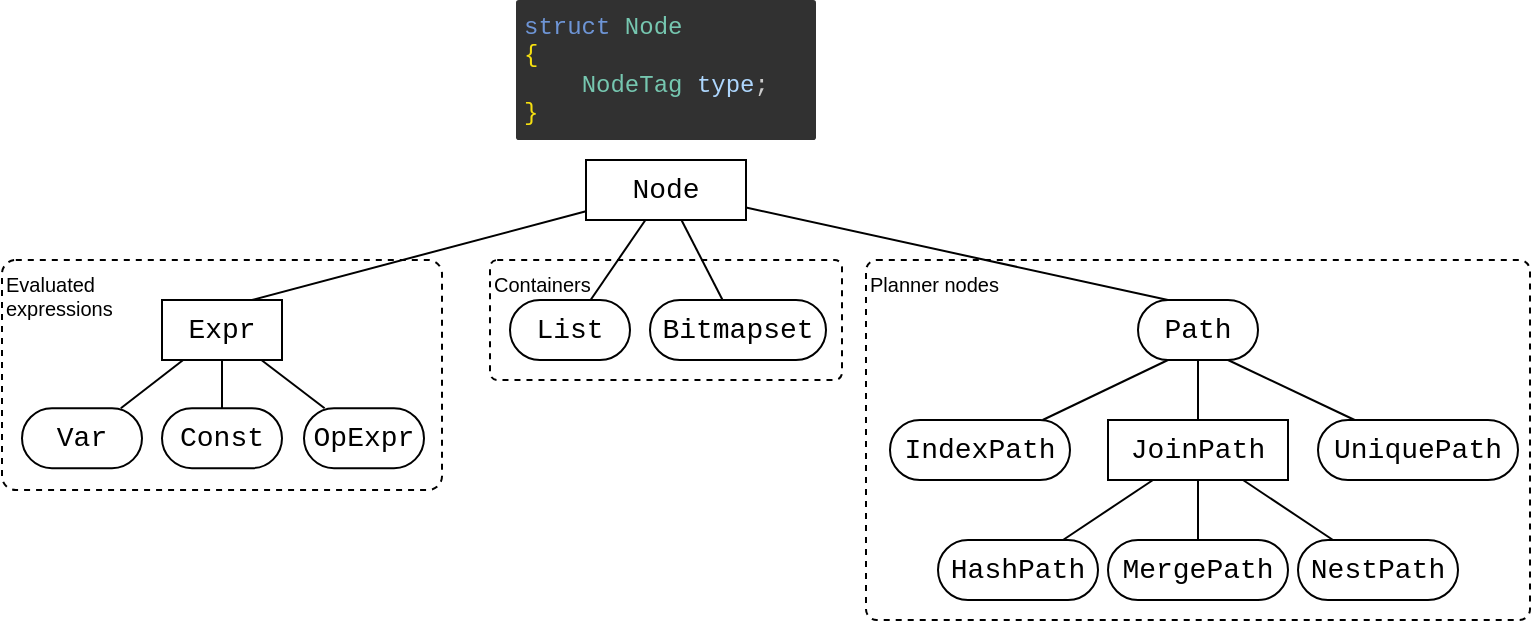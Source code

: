 <mxfile version="21.2.1" type="device">
  <diagram name="Страница — 1" id="5k1299rLq7RPXeqYmdn-">
    <mxGraphModel dx="580" dy="974" grid="1" gridSize="10" guides="1" tooltips="1" connect="1" arrows="1" fold="1" page="1" pageScale="1" pageWidth="827" pageHeight="1169" math="0" shadow="0">
      <root>
        <mxCell id="0" />
        <mxCell id="1" parent="0" />
        <mxCell id="W_Nbc-S-ifUgedUa4fpR-48" value="Evaluated&lt;br style=&quot;font-size: 10px;&quot;&gt;expressions" style="rounded=1;whiteSpace=wrap;html=1;dashed=1;fillColor=none;align=left;verticalAlign=top;fontSize=10;arcSize=6;" parent="1" vertex="1">
          <mxGeometry x="48" y="470" width="220" height="115" as="geometry" />
        </mxCell>
        <mxCell id="W_Nbc-S-ifUgedUa4fpR-33" style="rounded=0;orthogonalLoop=1;jettySize=auto;html=1;endArrow=none;endFill=0;entryX=0.25;entryY=0;entryDx=0;entryDy=0;" parent="1" source="W_Nbc-S-ifUgedUa4fpR-7" target="W_Nbc-S-ifUgedUa4fpR-25" edge="1">
          <mxGeometry relative="1" as="geometry" />
        </mxCell>
        <mxCell id="W_Nbc-S-ifUgedUa4fpR-7" value="Node" style="text;html=1;align=center;verticalAlign=middle;whiteSpace=wrap;rounded=0;fontFamily=Courier New;fontSize=14;strokeColor=default;arcSize=0;" parent="1" vertex="1">
          <mxGeometry x="340" y="420" width="80" height="30" as="geometry" />
        </mxCell>
        <mxCell id="W_Nbc-S-ifUgedUa4fpR-8" value="List" style="text;html=1;align=center;verticalAlign=middle;whiteSpace=wrap;rounded=1;fontFamily=Courier New;fontSize=14;strokeColor=default;arcSize=50;" parent="1" vertex="1">
          <mxGeometry x="302" y="490" width="60" height="30" as="geometry" />
        </mxCell>
        <mxCell id="W_Nbc-S-ifUgedUa4fpR-9" value="Bitmapset" style="text;html=1;align=center;verticalAlign=middle;whiteSpace=wrap;rounded=1;fontFamily=Courier New;fontSize=14;strokeColor=default;arcSize=50;" parent="1" vertex="1">
          <mxGeometry x="372" y="490" width="88" height="30" as="geometry" />
        </mxCell>
        <mxCell id="W_Nbc-S-ifUgedUa4fpR-30" style="rounded=0;orthogonalLoop=1;jettySize=auto;html=1;endArrow=none;endFill=0;" parent="1" source="W_Nbc-S-ifUgedUa4fpR-11" target="W_Nbc-S-ifUgedUa4fpR-12" edge="1">
          <mxGeometry relative="1" as="geometry" />
        </mxCell>
        <mxCell id="W_Nbc-S-ifUgedUa4fpR-31" style="rounded=0;orthogonalLoop=1;jettySize=auto;html=1;endArrow=none;endFill=0;" parent="1" source="W_Nbc-S-ifUgedUa4fpR-11" target="W_Nbc-S-ifUgedUa4fpR-13" edge="1">
          <mxGeometry relative="1" as="geometry" />
        </mxCell>
        <mxCell id="W_Nbc-S-ifUgedUa4fpR-32" style="rounded=0;orthogonalLoop=1;jettySize=auto;html=1;endArrow=none;endFill=0;" parent="1" source="W_Nbc-S-ifUgedUa4fpR-11" target="W_Nbc-S-ifUgedUa4fpR-14" edge="1">
          <mxGeometry relative="1" as="geometry" />
        </mxCell>
        <mxCell id="W_Nbc-S-ifUgedUa4fpR-11" value="Expr" style="text;html=1;align=center;verticalAlign=middle;whiteSpace=wrap;rounded=0;fontFamily=Courier New;fontSize=14;strokeColor=default;arcSize=50;" parent="1" vertex="1">
          <mxGeometry x="128" y="490" width="60" height="30" as="geometry" />
        </mxCell>
        <mxCell id="W_Nbc-S-ifUgedUa4fpR-12" value="Var" style="text;html=1;align=center;verticalAlign=middle;whiteSpace=wrap;rounded=1;fontFamily=Courier New;fontSize=14;strokeColor=default;arcSize=50;" parent="1" vertex="1">
          <mxGeometry x="58" y="544.09" width="60" height="30" as="geometry" />
        </mxCell>
        <mxCell id="W_Nbc-S-ifUgedUa4fpR-13" value="Const" style="text;html=1;align=center;verticalAlign=middle;whiteSpace=wrap;rounded=1;fontFamily=Courier New;fontSize=14;strokeColor=default;arcSize=50;" parent="1" vertex="1">
          <mxGeometry x="128" y="544.09" width="60" height="30" as="geometry" />
        </mxCell>
        <mxCell id="W_Nbc-S-ifUgedUa4fpR-14" value="OpExpr" style="text;html=1;align=center;verticalAlign=middle;whiteSpace=wrap;rounded=1;fontFamily=Courier New;fontSize=14;strokeColor=default;arcSize=50;" parent="1" vertex="1">
          <mxGeometry x="199" y="544.09" width="60" height="30" as="geometry" />
        </mxCell>
        <mxCell id="W_Nbc-S-ifUgedUa4fpR-18" value="" style="endArrow=none;html=1;rounded=0;" parent="1" source="W_Nbc-S-ifUgedUa4fpR-8" target="W_Nbc-S-ifUgedUa4fpR-7" edge="1">
          <mxGeometry width="50" height="50" relative="1" as="geometry">
            <mxPoint x="310" y="460" as="sourcePoint" />
            <mxPoint x="360" y="410" as="targetPoint" />
          </mxGeometry>
        </mxCell>
        <mxCell id="W_Nbc-S-ifUgedUa4fpR-19" value="" style="endArrow=none;html=1;rounded=0;" parent="1" source="W_Nbc-S-ifUgedUa4fpR-9" target="W_Nbc-S-ifUgedUa4fpR-7" edge="1">
          <mxGeometry width="50" height="50" relative="1" as="geometry">
            <mxPoint x="220" y="486" as="sourcePoint" />
            <mxPoint x="360" y="444" as="targetPoint" />
          </mxGeometry>
        </mxCell>
        <mxCell id="W_Nbc-S-ifUgedUa4fpR-20" value="" style="endArrow=none;html=1;rounded=0;exitX=0.75;exitY=0;exitDx=0;exitDy=0;" parent="1" source="W_Nbc-S-ifUgedUa4fpR-11" target="W_Nbc-S-ifUgedUa4fpR-7" edge="1">
          <mxGeometry width="50" height="50" relative="1" as="geometry">
            <mxPoint x="280" y="484.09" as="sourcePoint" />
            <mxPoint x="330" y="449.999" as="targetPoint" />
          </mxGeometry>
        </mxCell>
        <mxCell id="W_Nbc-S-ifUgedUa4fpR-37" style="rounded=0;orthogonalLoop=1;jettySize=auto;html=1;endArrow=none;endFill=0;" parent="1" source="W_Nbc-S-ifUgedUa4fpR-25" target="W_Nbc-S-ifUgedUa4fpR-36" edge="1">
          <mxGeometry relative="1" as="geometry" />
        </mxCell>
        <mxCell id="W_Nbc-S-ifUgedUa4fpR-38" style="rounded=0;orthogonalLoop=1;jettySize=auto;html=1;endArrow=none;endFill=0;exitX=0.25;exitY=1;exitDx=0;exitDy=0;" parent="1" source="W_Nbc-S-ifUgedUa4fpR-25" target="W_Nbc-S-ifUgedUa4fpR-34" edge="1">
          <mxGeometry relative="1" as="geometry" />
        </mxCell>
        <mxCell id="W_Nbc-S-ifUgedUa4fpR-39" style="rounded=0;orthogonalLoop=1;jettySize=auto;html=1;endArrow=none;endFill=0;exitX=0.75;exitY=1;exitDx=0;exitDy=0;" parent="1" source="W_Nbc-S-ifUgedUa4fpR-25" target="W_Nbc-S-ifUgedUa4fpR-35" edge="1">
          <mxGeometry relative="1" as="geometry" />
        </mxCell>
        <mxCell id="W_Nbc-S-ifUgedUa4fpR-25" value="Path" style="text;html=1;align=center;verticalAlign=middle;whiteSpace=wrap;rounded=1;fontFamily=Courier New;fontSize=14;strokeColor=default;arcSize=50;" parent="1" vertex="1">
          <mxGeometry x="616" y="490" width="60" height="30" as="geometry" />
        </mxCell>
        <mxCell id="W_Nbc-S-ifUgedUa4fpR-34" value="IndexPath" style="text;html=1;align=center;verticalAlign=middle;whiteSpace=wrap;rounded=1;fontFamily=Courier New;fontSize=14;strokeColor=default;arcSize=50;" parent="1" vertex="1">
          <mxGeometry x="492" y="550" width="90" height="30" as="geometry" />
        </mxCell>
        <mxCell id="W_Nbc-S-ifUgedUa4fpR-35" value="UniquePath" style="text;html=1;align=center;verticalAlign=middle;whiteSpace=wrap;rounded=1;fontFamily=Courier New;fontSize=14;strokeColor=default;arcSize=50;" parent="1" vertex="1">
          <mxGeometry x="706" y="550" width="100" height="30" as="geometry" />
        </mxCell>
        <mxCell id="W_Nbc-S-ifUgedUa4fpR-44" style="rounded=0;orthogonalLoop=1;jettySize=auto;html=1;endArrow=none;endFill=0;" parent="1" source="W_Nbc-S-ifUgedUa4fpR-36" target="W_Nbc-S-ifUgedUa4fpR-41" edge="1">
          <mxGeometry relative="1" as="geometry" />
        </mxCell>
        <mxCell id="W_Nbc-S-ifUgedUa4fpR-45" style="rounded=0;orthogonalLoop=1;jettySize=auto;html=1;endArrow=none;endFill=0;" parent="1" source="W_Nbc-S-ifUgedUa4fpR-36" target="W_Nbc-S-ifUgedUa4fpR-42" edge="1">
          <mxGeometry relative="1" as="geometry" />
        </mxCell>
        <mxCell id="W_Nbc-S-ifUgedUa4fpR-46" style="rounded=0;orthogonalLoop=1;jettySize=auto;html=1;endArrow=none;endFill=0;exitX=0.75;exitY=1;exitDx=0;exitDy=0;" parent="1" source="W_Nbc-S-ifUgedUa4fpR-36" target="W_Nbc-S-ifUgedUa4fpR-43" edge="1">
          <mxGeometry relative="1" as="geometry" />
        </mxCell>
        <mxCell id="W_Nbc-S-ifUgedUa4fpR-36" value="JoinPath" style="text;html=1;align=center;verticalAlign=middle;whiteSpace=wrap;rounded=0;fontFamily=Courier New;fontSize=14;fillColor=none;strokeColor=default;arcSize=50;comic=0;" parent="1" vertex="1">
          <mxGeometry x="601" y="550" width="90" height="30" as="geometry" />
        </mxCell>
        <mxCell id="W_Nbc-S-ifUgedUa4fpR-41" value="HashPath" style="text;html=1;align=center;verticalAlign=middle;whiteSpace=wrap;rounded=1;fontFamily=Courier New;fontSize=14;strokeColor=default;arcSize=50;" parent="1" vertex="1">
          <mxGeometry x="516" y="610" width="80" height="30" as="geometry" />
        </mxCell>
        <mxCell id="W_Nbc-S-ifUgedUa4fpR-42" value="MergePath" style="text;html=1;align=center;verticalAlign=middle;whiteSpace=wrap;rounded=1;fontFamily=Courier New;fontSize=14;strokeColor=default;arcSize=50;" parent="1" vertex="1">
          <mxGeometry x="601" y="610" width="90" height="30" as="geometry" />
        </mxCell>
        <mxCell id="W_Nbc-S-ifUgedUa4fpR-43" value="NestPath" style="text;html=1;align=center;verticalAlign=middle;whiteSpace=wrap;rounded=1;fontFamily=Courier New;fontSize=14;strokeColor=default;arcSize=50;" parent="1" vertex="1">
          <mxGeometry x="696" y="610" width="80" height="30" as="geometry" />
        </mxCell>
        <mxCell id="W_Nbc-S-ifUgedUa4fpR-49" value="Containers" style="rounded=1;whiteSpace=wrap;html=1;dashed=1;fillColor=none;align=left;verticalAlign=top;fontSize=10;arcSize=6;" parent="1" vertex="1">
          <mxGeometry x="292" y="470" width="176" height="60" as="geometry" />
        </mxCell>
        <mxCell id="W_Nbc-S-ifUgedUa4fpR-51" value="Planner nodes" style="rounded=1;whiteSpace=wrap;html=1;dashed=1;fillColor=none;align=left;verticalAlign=top;fontSize=10;arcSize=3;" parent="1" vertex="1">
          <mxGeometry x="480" y="470" width="332" height="180" as="geometry" />
        </mxCell>
        <mxCell id="hpOhZbNsR3dVyueDEJ0U-1" value="&lt;font color=&quot;#6e95d6&quot;&gt;struct&lt;/font&gt; &lt;font color=&quot;#76c7b0&quot;&gt;Node&lt;/font&gt;&lt;div&gt;&lt;font color=&quot;#f5df10&quot;&gt;{&lt;/font&gt;&lt;/div&gt;&lt;div&gt;&amp;nbsp; &amp;nbsp; &lt;font color=&quot;#76c7b0&quot;&gt;NodeTag&lt;/font&gt; &lt;font color=&quot;#aed7fe&quot;&gt;type&lt;/font&gt;&lt;font color=&quot;#cccccc&quot;&gt;;&lt;/font&gt;&lt;/div&gt;&lt;div&gt;&lt;font color=&quot;#f5df10&quot;&gt;}&lt;/font&gt;&lt;/div&gt;" style="text;html=1;align=left;verticalAlign=middle;whiteSpace=wrap;rounded=1;fontFamily=Courier New;labelBackgroundColor=none;strokeColor=none;spacingTop=0;spacing=4;textShadow=0;horizontal=1;fontStyle=0;fillColor=#313131;arcSize=2;" parent="1" vertex="1">
          <mxGeometry x="305" y="340" width="150" height="70" as="geometry" />
        </mxCell>
      </root>
    </mxGraphModel>
  </diagram>
</mxfile>
